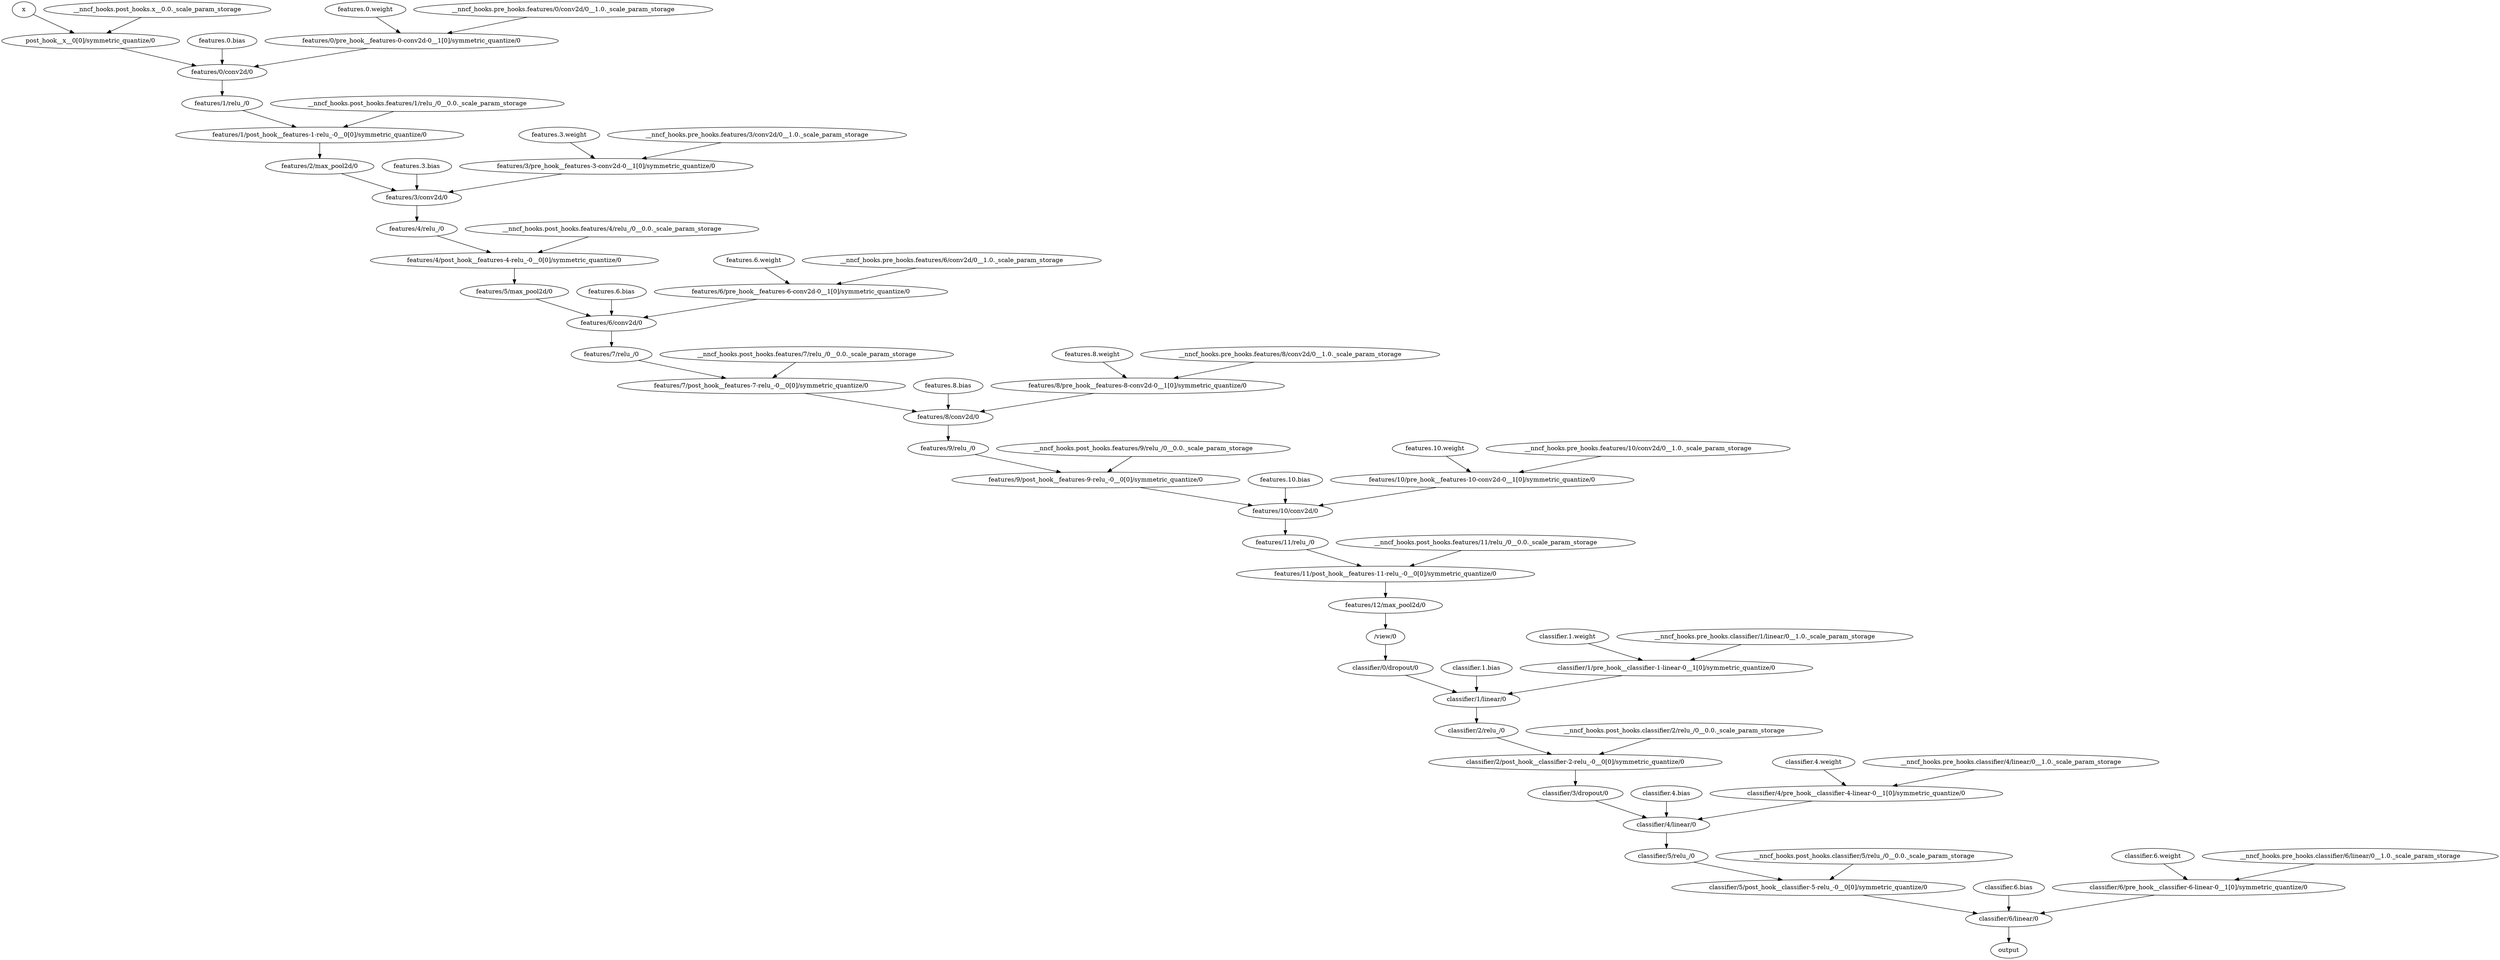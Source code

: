 strict digraph  {
x [id=0, metatype=PTInputNoopMetatype, type=nncf_model_input];
"__nncf_hooks.post_hooks.x__0.0._scale_param_storage" [id=1, metatype=PTConstNoopMetatype, type=nncf_model_const];
"post_hook__x__0[0]/symmetric_quantize/0" [id=2, metatype=UnknownMetatype, type=symmetric_quantize];
"features.0.weight" [id=3, metatype=PTConstNoopMetatype, type=nncf_model_const];
"features.0.bias" [id=4, metatype=PTConstNoopMetatype, type=nncf_model_const];
"__nncf_hooks.pre_hooks.features/0/conv2d/0__1.0._scale_param_storage" [id=5, metatype=PTConstNoopMetatype, type=nncf_model_const];
"features/0/pre_hook__features-0-conv2d-0__1[0]/symmetric_quantize/0" [id=6, metatype=UnknownMetatype, type=symmetric_quantize];
"features/0/conv2d/0" [id=7, metatype=PTConv2dMetatype, type=conv2d];
"features/1/relu_/0" [id=8, metatype=PTRELUMetatype, type=relu_];
"__nncf_hooks.post_hooks.features/1/relu_/0__0.0._scale_param_storage" [id=9, metatype=PTConstNoopMetatype, type=nncf_model_const];
"features/1/post_hook__features-1-relu_-0__0[0]/symmetric_quantize/0" [id=10, metatype=UnknownMetatype, type=symmetric_quantize];
"features/2/max_pool2d/0" [id=11, metatype=PTMaxPool2dMetatype, type=max_pool2d];
"features.3.weight" [id=12, metatype=PTConstNoopMetatype, type=nncf_model_const];
"features.3.bias" [id=13, metatype=PTConstNoopMetatype, type=nncf_model_const];
"__nncf_hooks.pre_hooks.features/3/conv2d/0__1.0._scale_param_storage" [id=14, metatype=PTConstNoopMetatype, type=nncf_model_const];
"features/3/pre_hook__features-3-conv2d-0__1[0]/symmetric_quantize/0" [id=15, metatype=UnknownMetatype, type=symmetric_quantize];
"features/3/conv2d/0" [id=16, metatype=PTConv2dMetatype, type=conv2d];
"features/4/relu_/0" [id=17, metatype=PTRELUMetatype, type=relu_];
"__nncf_hooks.post_hooks.features/4/relu_/0__0.0._scale_param_storage" [id=18, metatype=PTConstNoopMetatype, type=nncf_model_const];
"features/4/post_hook__features-4-relu_-0__0[0]/symmetric_quantize/0" [id=19, metatype=UnknownMetatype, type=symmetric_quantize];
"features/5/max_pool2d/0" [id=20, metatype=PTMaxPool2dMetatype, type=max_pool2d];
"features.6.weight" [id=21, metatype=PTConstNoopMetatype, type=nncf_model_const];
"features.6.bias" [id=22, metatype=PTConstNoopMetatype, type=nncf_model_const];
"__nncf_hooks.pre_hooks.features/6/conv2d/0__1.0._scale_param_storage" [id=23, metatype=PTConstNoopMetatype, type=nncf_model_const];
"features/6/pre_hook__features-6-conv2d-0__1[0]/symmetric_quantize/0" [id=24, metatype=UnknownMetatype, type=symmetric_quantize];
"features/6/conv2d/0" [id=25, metatype=PTConv2dMetatype, type=conv2d];
"features/7/relu_/0" [id=26, metatype=PTRELUMetatype, type=relu_];
"__nncf_hooks.post_hooks.features/7/relu_/0__0.0._scale_param_storage" [id=27, metatype=PTConstNoopMetatype, type=nncf_model_const];
"features/7/post_hook__features-7-relu_-0__0[0]/symmetric_quantize/0" [id=28, metatype=UnknownMetatype, type=symmetric_quantize];
"features.8.weight" [id=29, metatype=PTConstNoopMetatype, type=nncf_model_const];
"features.8.bias" [id=30, metatype=PTConstNoopMetatype, type=nncf_model_const];
"__nncf_hooks.pre_hooks.features/8/conv2d/0__1.0._scale_param_storage" [id=31, metatype=PTConstNoopMetatype, type=nncf_model_const];
"features/8/pre_hook__features-8-conv2d-0__1[0]/symmetric_quantize/0" [id=32, metatype=UnknownMetatype, type=symmetric_quantize];
"features/8/conv2d/0" [id=33, metatype=PTConv2dMetatype, type=conv2d];
"features/9/relu_/0" [id=34, metatype=PTRELUMetatype, type=relu_];
"__nncf_hooks.post_hooks.features/9/relu_/0__0.0._scale_param_storage" [id=35, metatype=PTConstNoopMetatype, type=nncf_model_const];
"features/9/post_hook__features-9-relu_-0__0[0]/symmetric_quantize/0" [id=36, metatype=UnknownMetatype, type=symmetric_quantize];
"features.10.weight" [id=37, metatype=PTConstNoopMetatype, type=nncf_model_const];
"features.10.bias" [id=38, metatype=PTConstNoopMetatype, type=nncf_model_const];
"__nncf_hooks.pre_hooks.features/10/conv2d/0__1.0._scale_param_storage" [id=39, metatype=PTConstNoopMetatype, type=nncf_model_const];
"features/10/pre_hook__features-10-conv2d-0__1[0]/symmetric_quantize/0" [id=40, metatype=UnknownMetatype, type=symmetric_quantize];
"features/10/conv2d/0" [id=41, metatype=PTConv2dMetatype, type=conv2d];
"features/11/relu_/0" [id=42, metatype=PTRELUMetatype, type=relu_];
"__nncf_hooks.post_hooks.features/11/relu_/0__0.0._scale_param_storage" [id=43, metatype=PTConstNoopMetatype, type=nncf_model_const];
"features/11/post_hook__features-11-relu_-0__0[0]/symmetric_quantize/0" [id=44, metatype=UnknownMetatype, type=symmetric_quantize];
"features/12/max_pool2d/0" [id=45, metatype=PTMaxPool2dMetatype, type=max_pool2d];
"/view/0" [id=46, metatype=PTReshapeMetatype, type=view];
"classifier/0/dropout/0" [id=47, metatype=PTDropoutMetatype, type=dropout];
"classifier.1.weight" [id=48, metatype=PTConstNoopMetatype, type=nncf_model_const];
"classifier.1.bias" [id=49, metatype=PTConstNoopMetatype, type=nncf_model_const];
"__nncf_hooks.pre_hooks.classifier/1/linear/0__1.0._scale_param_storage" [id=50, metatype=PTConstNoopMetatype, type=nncf_model_const];
"classifier/1/pre_hook__classifier-1-linear-0__1[0]/symmetric_quantize/0" [id=51, metatype=UnknownMetatype, type=symmetric_quantize];
"classifier/1/linear/0" [id=52, metatype=PTLinearMetatype, type=linear];
"classifier/2/relu_/0" [id=53, metatype=PTRELUMetatype, type=relu_];
"__nncf_hooks.post_hooks.classifier/2/relu_/0__0.0._scale_param_storage" [id=54, metatype=PTConstNoopMetatype, type=nncf_model_const];
"classifier/2/post_hook__classifier-2-relu_-0__0[0]/symmetric_quantize/0" [id=55, metatype=UnknownMetatype, type=symmetric_quantize];
"classifier/3/dropout/0" [id=56, metatype=PTDropoutMetatype, type=dropout];
"classifier.4.weight" [id=57, metatype=PTConstNoopMetatype, type=nncf_model_const];
"classifier.4.bias" [id=58, metatype=PTConstNoopMetatype, type=nncf_model_const];
"__nncf_hooks.pre_hooks.classifier/4/linear/0__1.0._scale_param_storage" [id=59, metatype=PTConstNoopMetatype, type=nncf_model_const];
"classifier/4/pre_hook__classifier-4-linear-0__1[0]/symmetric_quantize/0" [id=60, metatype=UnknownMetatype, type=symmetric_quantize];
"classifier/4/linear/0" [id=61, metatype=PTLinearMetatype, type=linear];
"classifier/5/relu_/0" [id=62, metatype=PTRELUMetatype, type=relu_];
"__nncf_hooks.post_hooks.classifier/5/relu_/0__0.0._scale_param_storage" [id=63, metatype=PTConstNoopMetatype, type=nncf_model_const];
"classifier/5/post_hook__classifier-5-relu_-0__0[0]/symmetric_quantize/0" [id=64, metatype=UnknownMetatype, type=symmetric_quantize];
"classifier.6.weight" [id=65, metatype=PTConstNoopMetatype, type=nncf_model_const];
"classifier.6.bias" [id=66, metatype=PTConstNoopMetatype, type=nncf_model_const];
"__nncf_hooks.pre_hooks.classifier/6/linear/0__1.0._scale_param_storage" [id=67, metatype=PTConstNoopMetatype, type=nncf_model_const];
"classifier/6/pre_hook__classifier-6-linear-0__1[0]/symmetric_quantize/0" [id=68, metatype=UnknownMetatype, type=symmetric_quantize];
"classifier/6/linear/0" [id=69, metatype=PTLinearMetatype, type=linear];
output [id=70, metatype=PTOutputNoopMetatype, type=nncf_model_output];
x -> "post_hook__x__0[0]/symmetric_quantize/0"  [dtype=float, shape="(1, 3, 32, 32)"];
"__nncf_hooks.post_hooks.x__0.0._scale_param_storage" -> "post_hook__x__0[0]/symmetric_quantize/0"  [dtype=float, shape="(1,)"];
"post_hook__x__0[0]/symmetric_quantize/0" -> "features/0/conv2d/0"  [dtype=float, shape="(1, 3, 32, 32)"];
"features.0.weight" -> "features/0/pre_hook__features-0-conv2d-0__1[0]/symmetric_quantize/0"  [dtype=float, shape="(64, 3, 3, 3)"];
"features.0.bias" -> "features/0/conv2d/0"  [dtype=float, shape="(64,)"];
"__nncf_hooks.pre_hooks.features/0/conv2d/0__1.0._scale_param_storage" -> "features/0/pre_hook__features-0-conv2d-0__1[0]/symmetric_quantize/0"  [dtype=float, shape="(64, 1, 1, 1)"];
"features/0/pre_hook__features-0-conv2d-0__1[0]/symmetric_quantize/0" -> "features/0/conv2d/0"  [dtype=float, shape="(64, 3, 3, 3)"];
"features/0/conv2d/0" -> "features/1/relu_/0"  [dtype=float, shape="(1, 64, 16, 16)"];
"features/1/relu_/0" -> "features/1/post_hook__features-1-relu_-0__0[0]/symmetric_quantize/0"  [dtype=float, shape="(1, 64, 16, 16)"];
"__nncf_hooks.post_hooks.features/1/relu_/0__0.0._scale_param_storage" -> "features/1/post_hook__features-1-relu_-0__0[0]/symmetric_quantize/0"  [dtype=float, shape="(1,)"];
"features/1/post_hook__features-1-relu_-0__0[0]/symmetric_quantize/0" -> "features/2/max_pool2d/0"  [dtype=float, shape="(1, 64, 16, 16)"];
"features/2/max_pool2d/0" -> "features/3/conv2d/0"  [dtype=float, shape="(1, 64, 8, 8)"];
"features.3.weight" -> "features/3/pre_hook__features-3-conv2d-0__1[0]/symmetric_quantize/0"  [dtype=float, shape="(192, 64, 3, 3)"];
"features.3.bias" -> "features/3/conv2d/0"  [dtype=float, shape="(192,)"];
"__nncf_hooks.pre_hooks.features/3/conv2d/0__1.0._scale_param_storage" -> "features/3/pre_hook__features-3-conv2d-0__1[0]/symmetric_quantize/0"  [dtype=float, shape="(192, 1, 1, 1)"];
"features/3/pre_hook__features-3-conv2d-0__1[0]/symmetric_quantize/0" -> "features/3/conv2d/0"  [dtype=float, shape="(192, 64, 3, 3)"];
"features/3/conv2d/0" -> "features/4/relu_/0"  [dtype=float, shape="(1, 192, 8, 8)"];
"features/4/relu_/0" -> "features/4/post_hook__features-4-relu_-0__0[0]/symmetric_quantize/0"  [dtype=float, shape="(1, 192, 8, 8)"];
"__nncf_hooks.post_hooks.features/4/relu_/0__0.0._scale_param_storage" -> "features/4/post_hook__features-4-relu_-0__0[0]/symmetric_quantize/0"  [dtype=float, shape="(1,)"];
"features/4/post_hook__features-4-relu_-0__0[0]/symmetric_quantize/0" -> "features/5/max_pool2d/0"  [dtype=float, shape="(1, 192, 8, 8)"];
"features/5/max_pool2d/0" -> "features/6/conv2d/0"  [dtype=float, shape="(1, 192, 4, 4)"];
"features.6.weight" -> "features/6/pre_hook__features-6-conv2d-0__1[0]/symmetric_quantize/0"  [dtype=float, shape="(384, 192, 3, 3)"];
"features.6.bias" -> "features/6/conv2d/0"  [dtype=float, shape="(384,)"];
"__nncf_hooks.pre_hooks.features/6/conv2d/0__1.0._scale_param_storage" -> "features/6/pre_hook__features-6-conv2d-0__1[0]/symmetric_quantize/0"  [dtype=float, shape="(384, 1, 1, 1)"];
"features/6/pre_hook__features-6-conv2d-0__1[0]/symmetric_quantize/0" -> "features/6/conv2d/0"  [dtype=float, shape="(384, 192, 3, 3)"];
"features/6/conv2d/0" -> "features/7/relu_/0"  [dtype=float, shape="(1, 384, 4, 4)"];
"features/7/relu_/0" -> "features/7/post_hook__features-7-relu_-0__0[0]/symmetric_quantize/0"  [dtype=float, shape="(1, 384, 4, 4)"];
"__nncf_hooks.post_hooks.features/7/relu_/0__0.0._scale_param_storage" -> "features/7/post_hook__features-7-relu_-0__0[0]/symmetric_quantize/0"  [dtype=float, shape="(1,)"];
"features/7/post_hook__features-7-relu_-0__0[0]/symmetric_quantize/0" -> "features/8/conv2d/0"  [dtype=float, shape="(1, 384, 4, 4)"];
"features.8.weight" -> "features/8/pre_hook__features-8-conv2d-0__1[0]/symmetric_quantize/0"  [dtype=float, shape="(256, 384, 3, 3)"];
"features.8.bias" -> "features/8/conv2d/0"  [dtype=float, shape="(256,)"];
"__nncf_hooks.pre_hooks.features/8/conv2d/0__1.0._scale_param_storage" -> "features/8/pre_hook__features-8-conv2d-0__1[0]/symmetric_quantize/0"  [dtype=float, shape="(256, 1, 1, 1)"];
"features/8/pre_hook__features-8-conv2d-0__1[0]/symmetric_quantize/0" -> "features/8/conv2d/0"  [dtype=float, shape="(256, 384, 3, 3)"];
"features/8/conv2d/0" -> "features/9/relu_/0"  [dtype=float, shape="(1, 256, 4, 4)"];
"features/9/relu_/0" -> "features/9/post_hook__features-9-relu_-0__0[0]/symmetric_quantize/0"  [dtype=float, shape="(1, 256, 4, 4)"];
"__nncf_hooks.post_hooks.features/9/relu_/0__0.0._scale_param_storage" -> "features/9/post_hook__features-9-relu_-0__0[0]/symmetric_quantize/0"  [dtype=float, shape="(1,)"];
"features/9/post_hook__features-9-relu_-0__0[0]/symmetric_quantize/0" -> "features/10/conv2d/0"  [dtype=float, shape="(1, 256, 4, 4)"];
"features.10.weight" -> "features/10/pre_hook__features-10-conv2d-0__1[0]/symmetric_quantize/0"  [dtype=float, shape="(256, 256, 3, 3)"];
"features.10.bias" -> "features/10/conv2d/0"  [dtype=float, shape="(256,)"];
"__nncf_hooks.pre_hooks.features/10/conv2d/0__1.0._scale_param_storage" -> "features/10/pre_hook__features-10-conv2d-0__1[0]/symmetric_quantize/0"  [dtype=float, shape="(256, 1, 1, 1)"];
"features/10/pre_hook__features-10-conv2d-0__1[0]/symmetric_quantize/0" -> "features/10/conv2d/0"  [dtype=float, shape="(256, 256, 3, 3)"];
"features/10/conv2d/0" -> "features/11/relu_/0"  [dtype=float, shape="(1, 256, 4, 4)"];
"features/11/relu_/0" -> "features/11/post_hook__features-11-relu_-0__0[0]/symmetric_quantize/0"  [dtype=float, shape="(1, 256, 4, 4)"];
"__nncf_hooks.post_hooks.features/11/relu_/0__0.0._scale_param_storage" -> "features/11/post_hook__features-11-relu_-0__0[0]/symmetric_quantize/0"  [dtype=float, shape="(1,)"];
"features/11/post_hook__features-11-relu_-0__0[0]/symmetric_quantize/0" -> "features/12/max_pool2d/0"  [dtype=float, shape="(1, 256, 4, 4)"];
"features/12/max_pool2d/0" -> "/view/0"  [dtype=float, shape="(1, 256, 2, 2)"];
"/view/0" -> "classifier/0/dropout/0"  [dtype=float, shape="(1, 1024)"];
"classifier/0/dropout/0" -> "classifier/1/linear/0"  [dtype=float, shape="(1, 1024)"];
"classifier.1.weight" -> "classifier/1/pre_hook__classifier-1-linear-0__1[0]/symmetric_quantize/0"  [dtype=float, shape="(4096, 1024)"];
"classifier.1.bias" -> "classifier/1/linear/0"  [dtype=float, shape="(4096,)"];
"__nncf_hooks.pre_hooks.classifier/1/linear/0__1.0._scale_param_storage" -> "classifier/1/pre_hook__classifier-1-linear-0__1[0]/symmetric_quantize/0"  [dtype=float, shape="(4096, 1)"];
"classifier/1/pre_hook__classifier-1-linear-0__1[0]/symmetric_quantize/0" -> "classifier/1/linear/0"  [dtype=float, shape="(4096, 1024)"];
"classifier/1/linear/0" -> "classifier/2/relu_/0"  [dtype=float, shape="(1, 4096)"];
"classifier/2/relu_/0" -> "classifier/2/post_hook__classifier-2-relu_-0__0[0]/symmetric_quantize/0"  [dtype=float, shape="(1, 4096)"];
"__nncf_hooks.post_hooks.classifier/2/relu_/0__0.0._scale_param_storage" -> "classifier/2/post_hook__classifier-2-relu_-0__0[0]/symmetric_quantize/0"  [dtype=float, shape="(1,)"];
"classifier/2/post_hook__classifier-2-relu_-0__0[0]/symmetric_quantize/0" -> "classifier/3/dropout/0"  [dtype=float, shape="(1, 4096)"];
"classifier/3/dropout/0" -> "classifier/4/linear/0"  [dtype=float, shape="(1, 4096)"];
"classifier.4.weight" -> "classifier/4/pre_hook__classifier-4-linear-0__1[0]/symmetric_quantize/0"  [dtype=float, shape="(4096, 4096)"];
"classifier.4.bias" -> "classifier/4/linear/0"  [dtype=float, shape="(4096,)"];
"__nncf_hooks.pre_hooks.classifier/4/linear/0__1.0._scale_param_storage" -> "classifier/4/pre_hook__classifier-4-linear-0__1[0]/symmetric_quantize/0"  [dtype=float, shape="(4096, 1)"];
"classifier/4/pre_hook__classifier-4-linear-0__1[0]/symmetric_quantize/0" -> "classifier/4/linear/0"  [dtype=float, shape="(4096, 4096)"];
"classifier/4/linear/0" -> "classifier/5/relu_/0"  [dtype=float, shape="(1, 4096)"];
"classifier/5/relu_/0" -> "classifier/5/post_hook__classifier-5-relu_-0__0[0]/symmetric_quantize/0"  [dtype=float, shape="(1, 4096)"];
"__nncf_hooks.post_hooks.classifier/5/relu_/0__0.0._scale_param_storage" -> "classifier/5/post_hook__classifier-5-relu_-0__0[0]/symmetric_quantize/0"  [dtype=float, shape="(1,)"];
"classifier/5/post_hook__classifier-5-relu_-0__0[0]/symmetric_quantize/0" -> "classifier/6/linear/0"  [dtype=float, shape="(1, 4096)"];
"classifier.6.weight" -> "classifier/6/pre_hook__classifier-6-linear-0__1[0]/symmetric_quantize/0"  [dtype=float, shape="(10, 4096)"];
"classifier.6.bias" -> "classifier/6/linear/0"  [dtype=float, shape="(10,)"];
"__nncf_hooks.pre_hooks.classifier/6/linear/0__1.0._scale_param_storage" -> "classifier/6/pre_hook__classifier-6-linear-0__1[0]/symmetric_quantize/0"  [dtype=float, shape="(10, 1)"];
"classifier/6/pre_hook__classifier-6-linear-0__1[0]/symmetric_quantize/0" -> "classifier/6/linear/0"  [dtype=float, shape="(10, 4096)"];
"classifier/6/linear/0" -> output  [dtype=float, shape="(1, 10)"];
}
